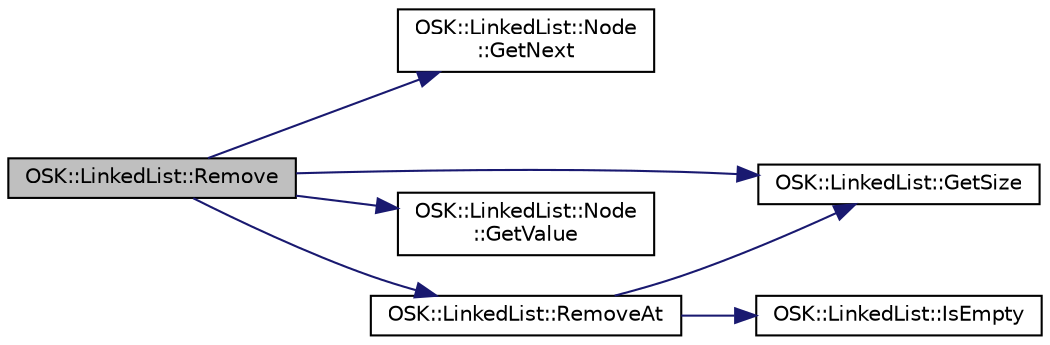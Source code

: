 digraph "OSK::LinkedList::Remove"
{
 // LATEX_PDF_SIZE
  edge [fontname="Helvetica",fontsize="10",labelfontname="Helvetica",labelfontsize="10"];
  node [fontname="Helvetica",fontsize="10",shape=record];
  rankdir="LR";
  Node1 [label="OSK::LinkedList::Remove",height=0.2,width=0.4,color="black", fillcolor="grey75", style="filled", fontcolor="black",tooltip="Elimina el elemento dado, si existe."];
  Node1 -> Node2 [color="midnightblue",fontsize="10",style="solid",fontname="Helvetica"];
  Node2 [label="OSK::LinkedList::Node\l::GetNext",height=0.2,width=0.4,color="black", fillcolor="white", style="filled",URL="$class_o_s_k_1_1_linked_list_1_1_node.html#a3e895c13deda11380d421a57d6feaa99",tooltip="Obtiene el siguiente nodo en la lista."];
  Node1 -> Node3 [color="midnightblue",fontsize="10",style="solid",fontname="Helvetica"];
  Node3 [label="OSK::LinkedList::GetSize",height=0.2,width=0.4,color="black", fillcolor="white", style="filled",URL="$class_o_s_k_1_1_linked_list.html#aca2d8a70810319dcf8a082a7f5e999d7",tooltip="Devuelve el número de elementos en el stack."];
  Node1 -> Node4 [color="midnightblue",fontsize="10",style="solid",fontname="Helvetica"];
  Node4 [label="OSK::LinkedList::Node\l::GetValue",height=0.2,width=0.4,color="black", fillcolor="white", style="filled",URL="$class_o_s_k_1_1_linked_list_1_1_node.html#a8ebd20dfa1d1861dd74e14374f5606b8",tooltip="Crea un nodo con el elemento dado."];
  Node1 -> Node5 [color="midnightblue",fontsize="10",style="solid",fontname="Helvetica"];
  Node5 [label="OSK::LinkedList::RemoveAt",height=0.2,width=0.4,color="black", fillcolor="white", style="filled",URL="$class_o_s_k_1_1_linked_list.html#ad9b73d40df6ea457bbbf3fe6684c1d75",tooltip="Elimina el elemento en la posición dada."];
  Node5 -> Node3 [color="midnightblue",fontsize="10",style="solid",fontname="Helvetica"];
  Node5 -> Node6 [color="midnightblue",fontsize="10",style="solid",fontname="Helvetica"];
  Node6 [label="OSK::LinkedList::IsEmpty",height=0.2,width=0.4,color="black", fillcolor="white", style="filled",URL="$class_o_s_k_1_1_linked_list.html#aa50c2cb81a7674bea9ec0387e47f2e5d",tooltip="Devuelve true si no hay ningún elemento en el stack."];
}
